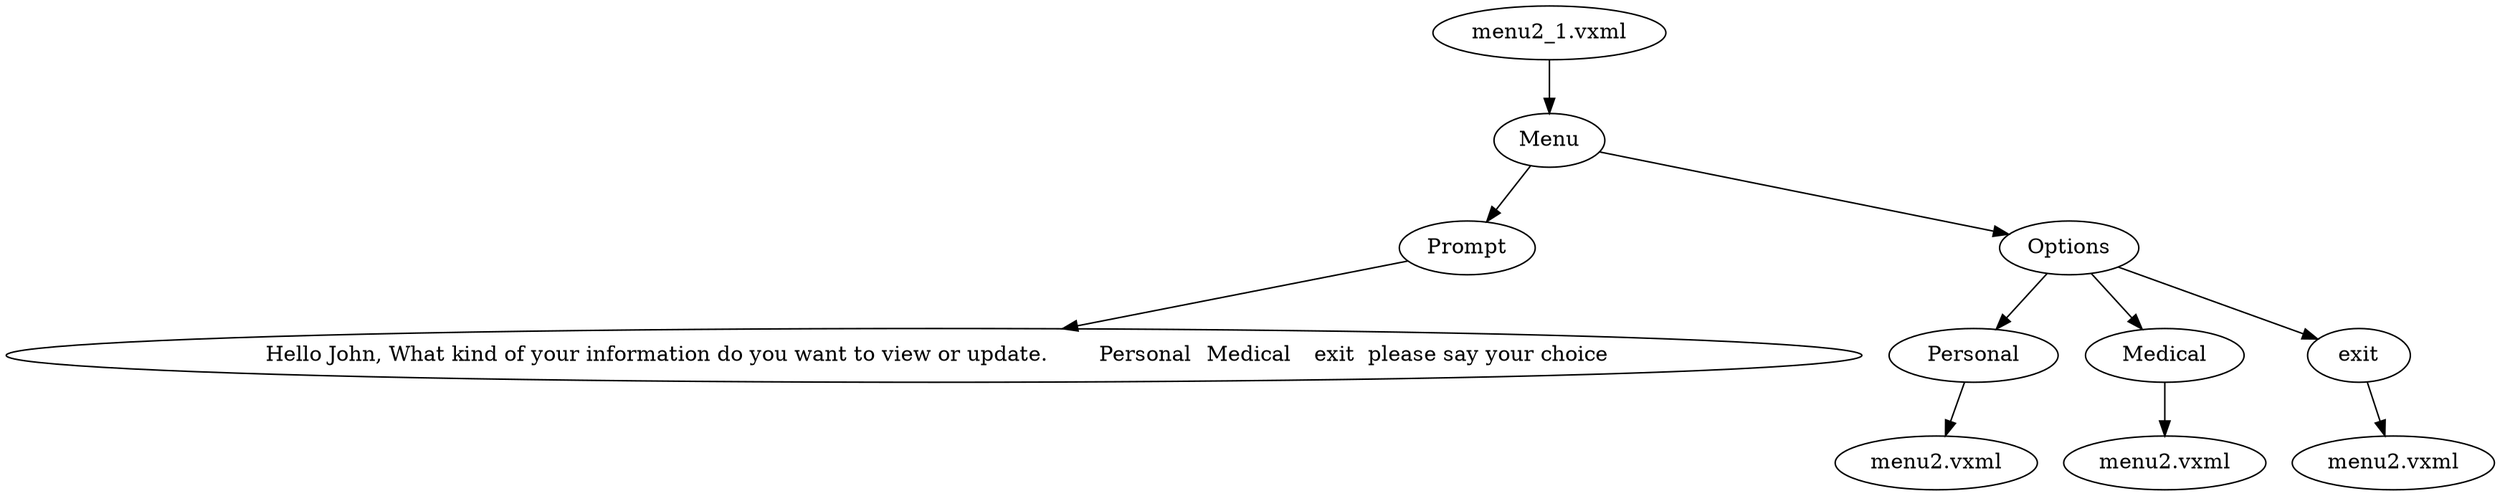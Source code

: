 digraph tree {
"[]" [label="menu2_1.vxml"];
"[]" -> "[1]";
"[1]" [label="Menu"];
"[1]" -> "[1,1]";
"[1,1]" [label="Prompt"];
"[1,1]" -> "[1,1,1]";
"[1,1,1]" [label="     Hello John, What kind of your information do you want to view or update.	 Personal	 Medical	 exit	 please say your choice    "];
"[1]" -> "[2,1]";
"[2,1]" [label="Options"];
"[2,1]" -> "[1,2,1]";
"[1,2,1]" [label=" Personal "];
"[1,2,1]" -> "[1,1,2,1]";
"[1,1,2,1]" [label="menu2.vxml"];
"[2,1]" -> "[2,2,1]";
"[2,2,1]" [label=" Medical "];
"[2,2,1]" -> "[1,2,2,1]";
"[1,2,2,1]" [label="menu2.vxml"];
"[2,1]" -> "[3,2,1]";
"[3,2,1]" [label=" exit "];
"[3,2,1]" -> "[1,3,2,1]";
"[1,3,2,1]" [label="menu2.vxml"];
}
